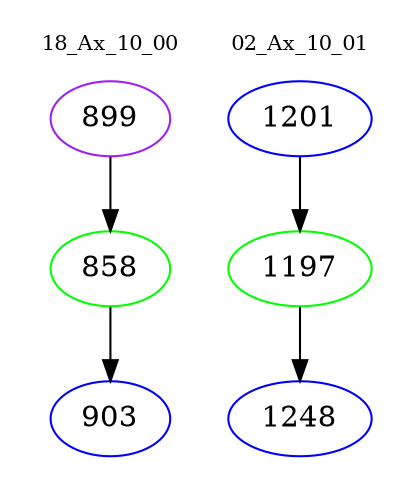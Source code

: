 digraph{
subgraph cluster_0 {
color = white
label = "18_Ax_10_00";
fontsize=10;
T0_899 [label="899", color="purple"]
T0_899 -> T0_858 [color="black"]
T0_858 [label="858", color="green"]
T0_858 -> T0_903 [color="black"]
T0_903 [label="903", color="blue"]
}
subgraph cluster_1 {
color = white
label = "02_Ax_10_01";
fontsize=10;
T1_1201 [label="1201", color="blue"]
T1_1201 -> T1_1197 [color="black"]
T1_1197 [label="1197", color="green"]
T1_1197 -> T1_1248 [color="black"]
T1_1248 [label="1248", color="blue"]
}
}
